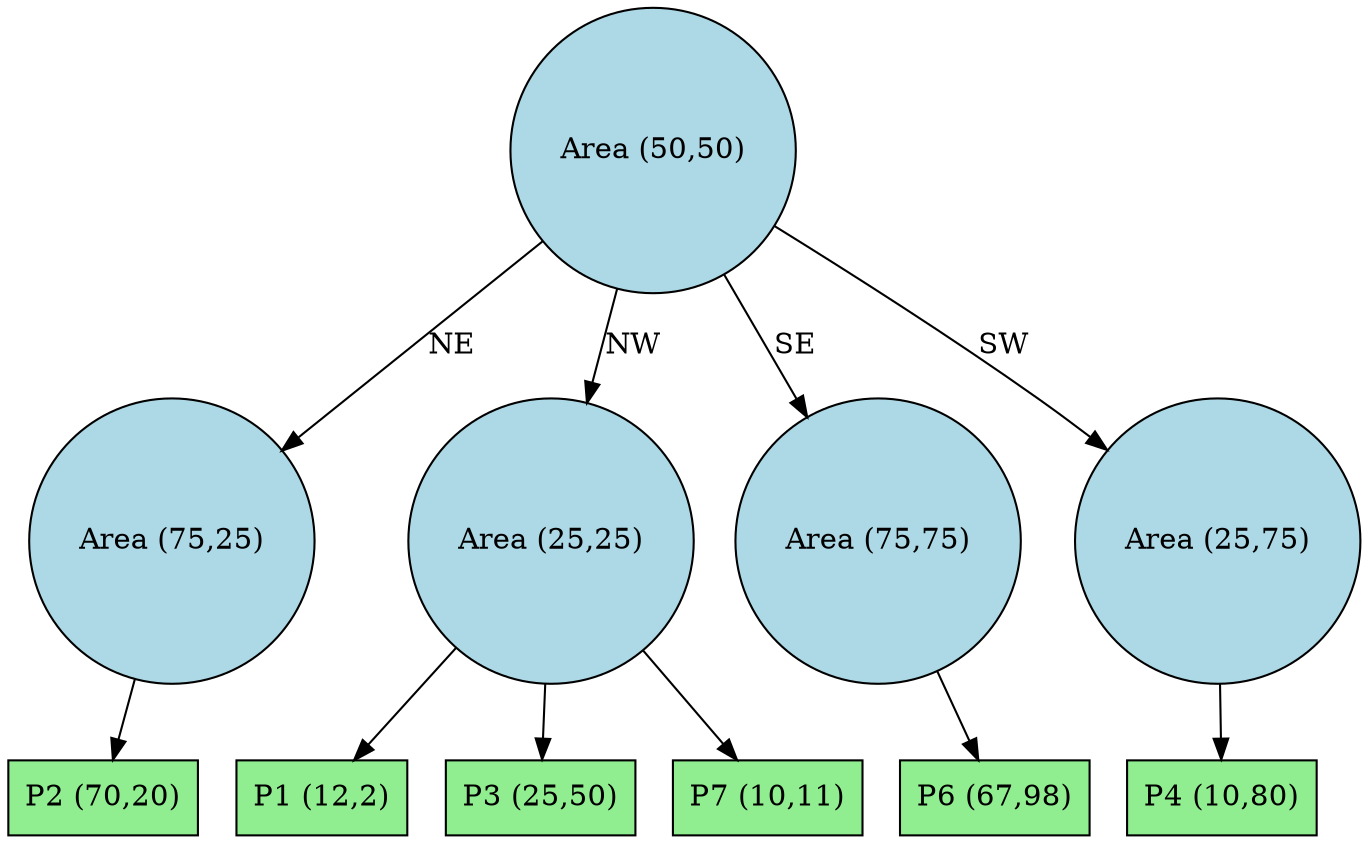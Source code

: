 digraph QuadTree {
node0 [label="Area (50,50)", shape=circle, style=filled, fillcolor=lightblue];
node1 [label="Area (75,25)", shape=circle, style=filled, fillcolor=lightblue];
node12 [label="P2 (70,20)", shape=box, style=filled, fillcolor=lightgreen];
node1 -> node12;
node2 [label="Area (25,25)", shape=circle, style=filled, fillcolor=lightblue];
node13 [label="P1 (12,2)", shape=box, style=filled, fillcolor=lightgreen];
node2 -> node13;
node14 [label="P3 (25,50)", shape=box, style=filled, fillcolor=lightgreen];
node2 -> node14;
node15 [label="P7 (10,11)", shape=box, style=filled, fillcolor=lightgreen];
node2 -> node15;
node3 [label="Area (75,75)", shape=circle, style=filled, fillcolor=lightblue];
node16 [label="P6 (67,98)", shape=box, style=filled, fillcolor=lightgreen];
node3 -> node16;
node4 [label="Area (25,75)", shape=circle, style=filled, fillcolor=lightblue];
node17 [label="P4 (10,80)", shape=box, style=filled, fillcolor=lightgreen];
node4 -> node17;
node0 -> node1 [label="NE"];
node0 -> node2 [label="NW"];
node0 -> node3 [label="SE"];
node0 -> node4 [label="SW"];
}
